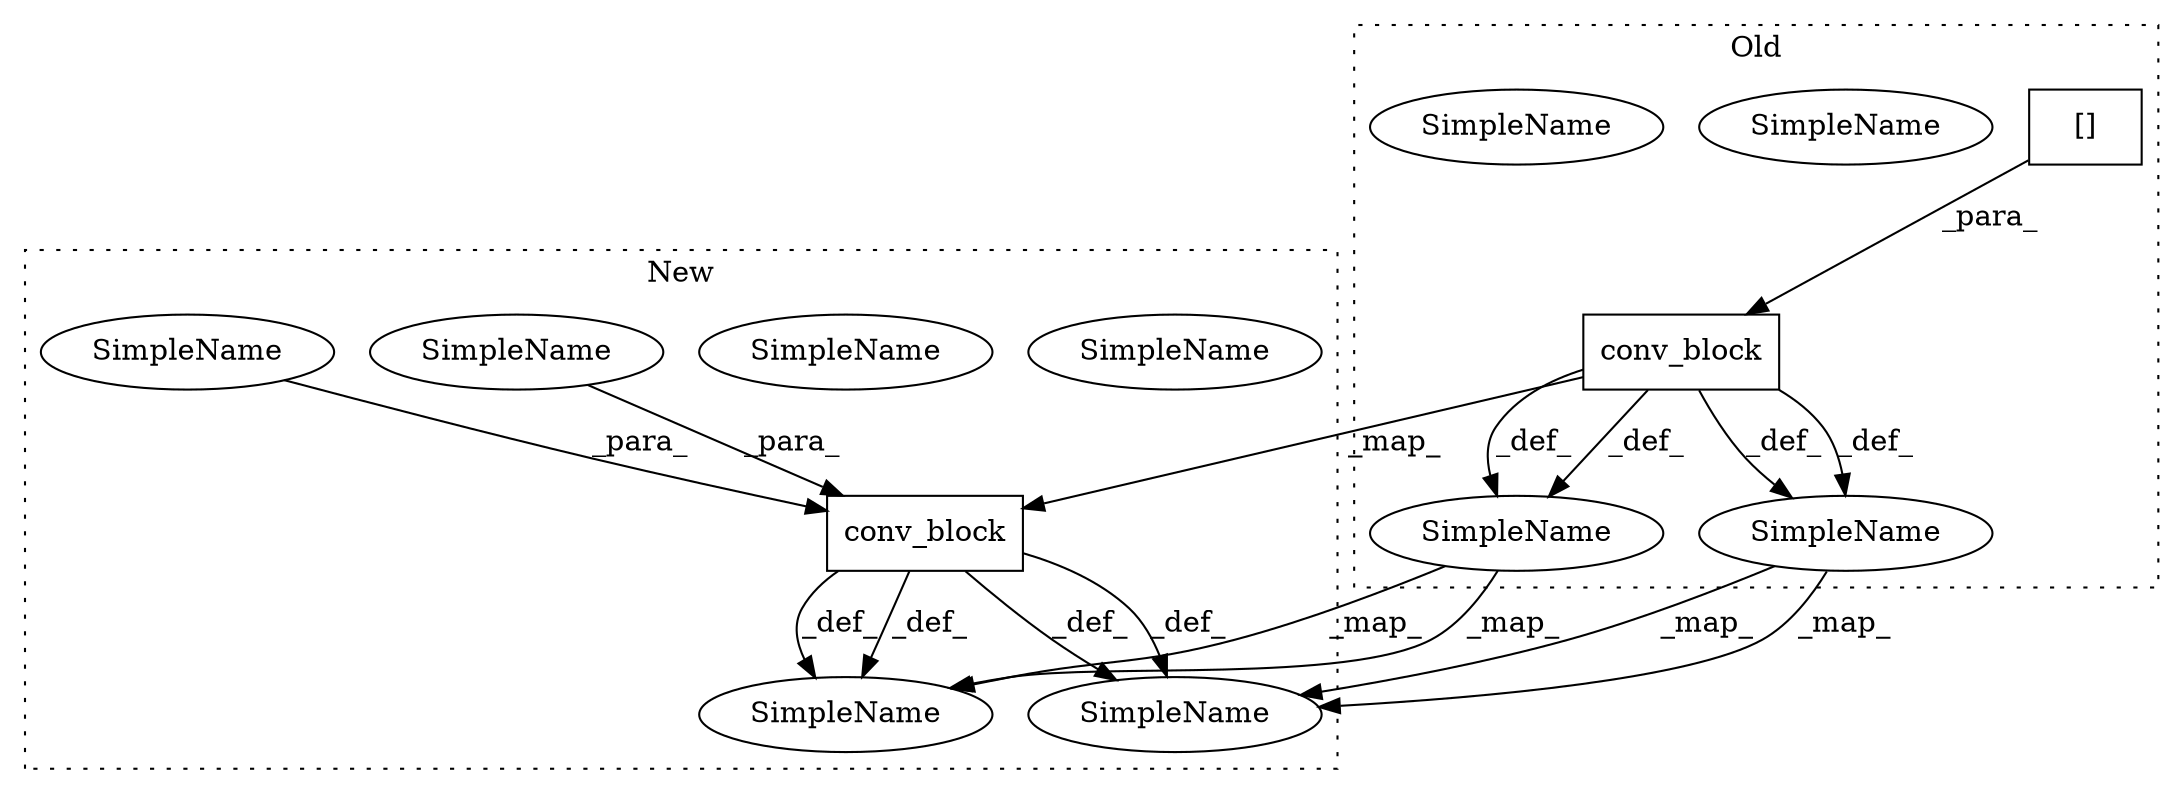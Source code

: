 digraph G {
subgraph cluster0 {
1 [label="conv_block" a="32" s="1428,1508" l="11,1" shape="box"];
3 [label="[]" a="2" s="1441,1462" l="2,1" shape="box"];
4 [label="SimpleName" a="42" s="1698" l="5" shape="ellipse"];
7 [label="SimpleName" a="42" s="1698" l="5" shape="ellipse"];
8 [label="SimpleName" a="42" s="1573" l="10" shape="ellipse"];
11 [label="SimpleName" a="42" s="1573" l="10" shape="ellipse"];
label = "Old";
style="dotted";
}
subgraph cluster1 {
2 [label="conv_block" a="32" s="1634,1695" l="11,1" shape="box"];
5 [label="SimpleName" a="42" s="1866" l="5" shape="ellipse"];
6 [label="SimpleName" a="42" s="1866" l="5" shape="ellipse"];
9 [label="SimpleName" a="42" s="1760" l="10" shape="ellipse"];
10 [label="SimpleName" a="42" s="1760" l="10" shape="ellipse"];
12 [label="SimpleName" a="42" s="1429" l="1" shape="ellipse"];
13 [label="SimpleName" a="42" s="1647" l="3" shape="ellipse"];
label = "New";
style="dotted";
}
1 -> 7 [label="_def_"];
1 -> 11 [label="_def_"];
1 -> 11 [label="_def_"];
1 -> 7 [label="_def_"];
1 -> 2 [label="_map_"];
2 -> 10 [label="_def_"];
2 -> 6 [label="_def_"];
2 -> 10 [label="_def_"];
2 -> 6 [label="_def_"];
3 -> 1 [label="_para_"];
7 -> 6 [label="_map_"];
7 -> 6 [label="_map_"];
11 -> 10 [label="_map_"];
11 -> 10 [label="_map_"];
12 -> 2 [label="_para_"];
13 -> 2 [label="_para_"];
}